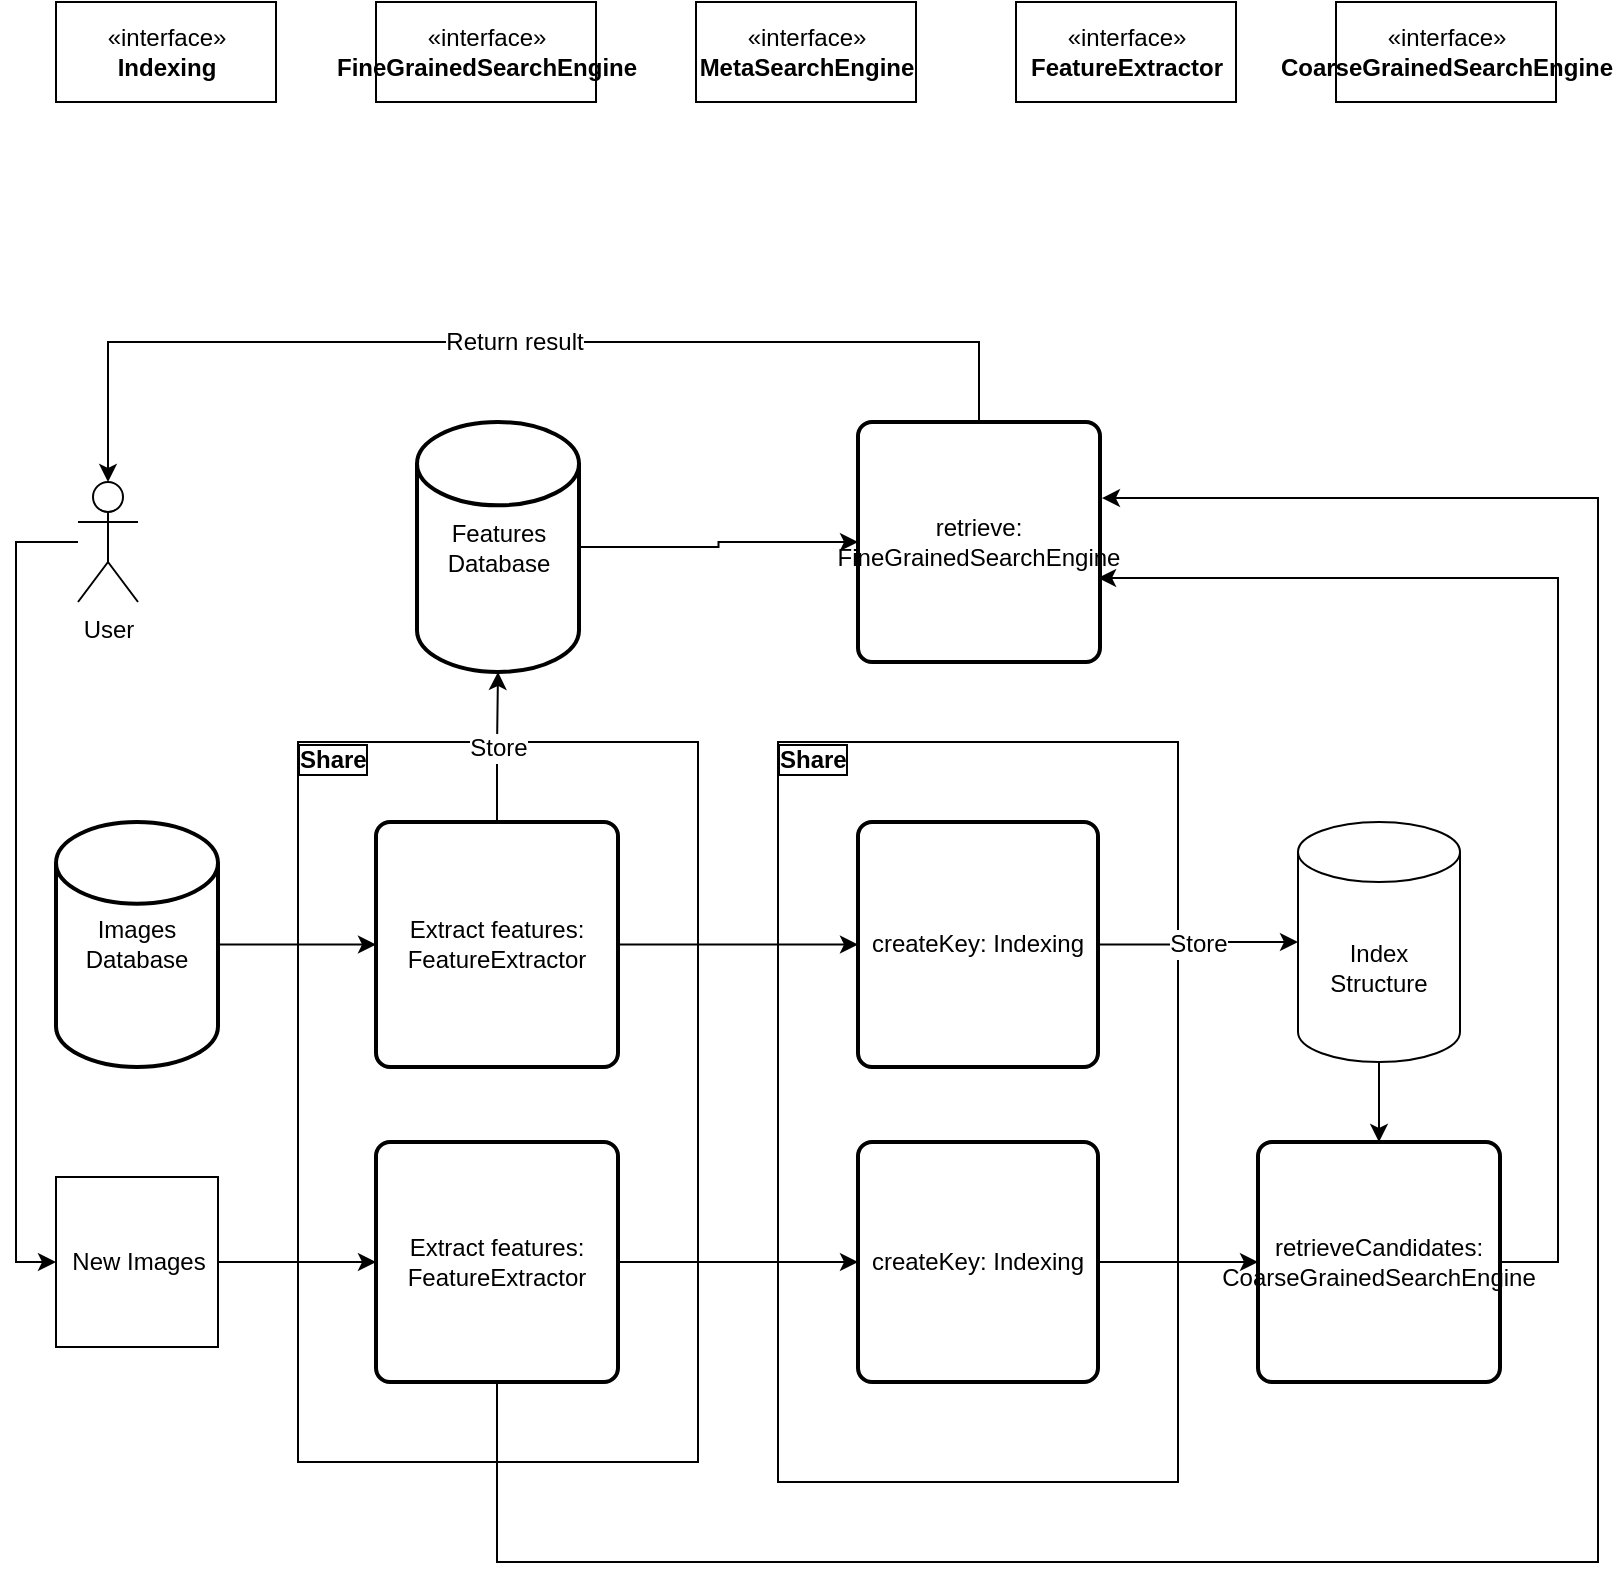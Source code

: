 <mxfile version="14.7.3" type="device"><diagram id="2EWzedzlhzQt4KwL4fwJ" name="Page-1"><mxGraphModel dx="1584" dy="876" grid="1" gridSize="10" guides="1" tooltips="1" connect="1" arrows="1" fold="1" page="1" pageScale="1" pageWidth="827" pageHeight="1169" math="0" shadow="0"><root><mxCell id="0"/><mxCell id="1" parent="0"/><mxCell id="pSRTbrmeeLgZa6rmMIeL-29" value="Share" style="rounded=0;whiteSpace=wrap;html=1;fontSize=12;align=left;fillColor=none;verticalAlign=top;fontStyle=1;labelPosition=center;verticalLabelPosition=middle;labelBackgroundColor=#ffffff;labelBorderColor=#000000;horizontal=1;spacing=0;spacingTop=-4;" vertex="1" parent="1"><mxGeometry x="400" y="400" width="200" height="370" as="geometry"/></mxCell><mxCell id="pSRTbrmeeLgZa6rmMIeL-25" value="Share" style="rounded=0;whiteSpace=wrap;html=1;fontSize=12;align=left;fillColor=none;verticalAlign=top;fontStyle=1;labelPosition=center;verticalLabelPosition=middle;labelBackgroundColor=#ffffff;labelBorderColor=#000000;horizontal=1;spacing=0;spacingTop=-4;" vertex="1" parent="1"><mxGeometry x="160" y="400" width="200" height="360" as="geometry"/></mxCell><mxCell id="pSRTbrmeeLgZa6rmMIeL-1" value="«interface»&lt;br style=&quot;font-size: 12px;&quot;&gt;&lt;b style=&quot;font-size: 12px;&quot;&gt;Indexing&lt;br style=&quot;font-size: 12px;&quot;&gt;&lt;/b&gt;" style="html=1;fontSize=12;align=center;" vertex="1" parent="1"><mxGeometry x="39" y="30" width="110" height="50" as="geometry"/></mxCell><mxCell id="pSRTbrmeeLgZa6rmMIeL-3" value="«interface»&lt;br style=&quot;font-size: 12px;&quot;&gt;&lt;b style=&quot;font-size: 12px;&quot;&gt;FeatureExtractor&lt;/b&gt;" style="html=1;fontSize=12;align=center;" vertex="1" parent="1"><mxGeometry x="519" y="30" width="110" height="50" as="geometry"/></mxCell><mxCell id="pSRTbrmeeLgZa6rmMIeL-4" value="«interface»&lt;br style=&quot;font-size: 12px;&quot;&gt;&lt;b style=&quot;font-size: 12px;&quot;&gt;MetaSearchEngine&lt;br style=&quot;font-size: 12px;&quot;&gt;&lt;/b&gt;" style="html=1;fontSize=12;align=center;" vertex="1" parent="1"><mxGeometry x="359" y="30" width="110" height="50" as="geometry"/></mxCell><mxCell id="pSRTbrmeeLgZa6rmMIeL-5" value="«interface»&lt;br style=&quot;font-size: 12px;&quot;&gt;&lt;b style=&quot;font-size: 12px;&quot;&gt;FineGrainedSearchEngine&lt;br style=&quot;font-size: 12px;&quot;&gt;&lt;/b&gt;" style="html=1;fontSize=12;align=center;" vertex="1" parent="1"><mxGeometry x="199" y="30" width="110" height="50" as="geometry"/></mxCell><mxCell id="pSRTbrmeeLgZa6rmMIeL-6" value="«interface»&lt;br style=&quot;font-size: 12px;&quot;&gt;&lt;b style=&quot;font-size: 12px;&quot;&gt;CoarseGrainedSearchEngine&lt;/b&gt;" style="html=1;fontSize=12;align=center;" vertex="1" parent="1"><mxGeometry x="679" y="30" width="110" height="50" as="geometry"/></mxCell><mxCell id="pSRTbrmeeLgZa6rmMIeL-41" style="edgeStyle=orthogonalEdgeStyle;rounded=0;orthogonalLoop=1;jettySize=auto;html=1;entryX=0;entryY=0.5;entryDx=0;entryDy=0;fontSize=12;" edge="1" parent="1" source="pSRTbrmeeLgZa6rmMIeL-10" target="pSRTbrmeeLgZa6rmMIeL-38"><mxGeometry relative="1" as="geometry"/></mxCell><mxCell id="pSRTbrmeeLgZa6rmMIeL-10" value="Features Database" style="strokeWidth=2;html=1;shape=mxgraph.flowchart.database;whiteSpace=wrap;fontSize=12;align=center;" vertex="1" parent="1"><mxGeometry x="219.5" y="240" width="81" height="125" as="geometry"/></mxCell><mxCell id="pSRTbrmeeLgZa6rmMIeL-32" value="Store" style="edgeStyle=orthogonalEdgeStyle;rounded=0;orthogonalLoop=1;jettySize=auto;html=1;fontSize=12;" edge="1" parent="1" source="pSRTbrmeeLgZa6rmMIeL-11" target="pSRTbrmeeLgZa6rmMIeL-10"><mxGeometry relative="1" as="geometry"/></mxCell><mxCell id="pSRTbrmeeLgZa6rmMIeL-11" value="Extract features: FeatureExtractor" style="rounded=1;whiteSpace=wrap;html=1;absoluteArcSize=1;arcSize=14;strokeWidth=2;fontSize=12;align=center;" vertex="1" parent="1"><mxGeometry x="199" y="440" width="121" height="122.5" as="geometry"/></mxCell><mxCell id="pSRTbrmeeLgZa6rmMIeL-13" value="" style="endArrow=classic;html=1;fontSize=12;exitX=1;exitY=0.5;exitDx=0;exitDy=0;entryX=0;entryY=0.5;entryDx=0;entryDy=0;" edge="1" parent="1" source="pSRTbrmeeLgZa6rmMIeL-11" target="pSRTbrmeeLgZa6rmMIeL-16"><mxGeometry width="50" height="50" relative="1" as="geometry"><mxPoint x="469" y="330" as="sourcePoint"/><mxPoint x="519" y="280" as="targetPoint"/></mxGeometry></mxCell><mxCell id="pSRTbrmeeLgZa6rmMIeL-14" value="" style="endArrow=classic;html=1;fontSize=12;entryX=0;entryY=0.5;entryDx=0;entryDy=0;exitX=1;exitY=0.5;exitDx=0;exitDy=0;exitPerimeter=0;" edge="1" parent="1" source="pSRTbrmeeLgZa6rmMIeL-21" target="pSRTbrmeeLgZa6rmMIeL-11"><mxGeometry width="50" height="50" relative="1" as="geometry"><mxPoint x="139" y="505" as="sourcePoint"/><mxPoint x="529" y="290" as="targetPoint"/></mxGeometry></mxCell><mxCell id="pSRTbrmeeLgZa6rmMIeL-34" value="Store" style="edgeStyle=orthogonalEdgeStyle;rounded=0;orthogonalLoop=1;jettySize=auto;html=1;exitX=1;exitY=0.5;exitDx=0;exitDy=0;entryX=0;entryY=0.5;entryDx=0;entryDy=0;entryPerimeter=0;fontSize=12;" edge="1" parent="1" source="pSRTbrmeeLgZa6rmMIeL-16" target="pSRTbrmeeLgZa6rmMIeL-33"><mxGeometry relative="1" as="geometry"/></mxCell><mxCell id="pSRTbrmeeLgZa6rmMIeL-16" value="createKey: Indexing" style="rounded=1;whiteSpace=wrap;html=1;absoluteArcSize=1;arcSize=14;strokeWidth=2;fontSize=12;align=center;" vertex="1" parent="1"><mxGeometry x="440" y="440" width="120" height="122.5" as="geometry"/></mxCell><mxCell id="pSRTbrmeeLgZa6rmMIeL-21" value="Images Database" style="strokeWidth=2;html=1;shape=mxgraph.flowchart.database;whiteSpace=wrap;fontSize=12;align=center;" vertex="1" parent="1"><mxGeometry x="39" y="440" width="81" height="122.5" as="geometry"/></mxCell><mxCell id="pSRTbrmeeLgZa6rmMIeL-27" style="edgeStyle=orthogonalEdgeStyle;rounded=0;orthogonalLoop=1;jettySize=auto;html=1;entryX=0;entryY=0.5;entryDx=0;entryDy=0;fontSize=12;" edge="1" parent="1" source="pSRTbrmeeLgZa6rmMIeL-23" target="pSRTbrmeeLgZa6rmMIeL-24"><mxGeometry relative="1" as="geometry"/></mxCell><mxCell id="pSRTbrmeeLgZa6rmMIeL-23" value="New Images" style="html=1;fontSize=12;align=center;" vertex="1" parent="1"><mxGeometry x="39" y="617.5" width="81" height="85" as="geometry"/></mxCell><mxCell id="pSRTbrmeeLgZa6rmMIeL-30" style="edgeStyle=orthogonalEdgeStyle;rounded=0;orthogonalLoop=1;jettySize=auto;html=1;fontSize=12;" edge="1" parent="1" source="pSRTbrmeeLgZa6rmMIeL-24" target="pSRTbrmeeLgZa6rmMIeL-28"><mxGeometry relative="1" as="geometry"/></mxCell><mxCell id="pSRTbrmeeLgZa6rmMIeL-40" style="edgeStyle=orthogonalEdgeStyle;rounded=0;orthogonalLoop=1;jettySize=auto;html=1;exitX=0.5;exitY=1;exitDx=0;exitDy=0;entryX=1.008;entryY=0.317;entryDx=0;entryDy=0;entryPerimeter=0;fontSize=12;" edge="1" parent="1" source="pSRTbrmeeLgZa6rmMIeL-24" target="pSRTbrmeeLgZa6rmMIeL-38"><mxGeometry relative="1" as="geometry"><Array as="points"><mxPoint x="260" y="810"/><mxPoint x="810" y="810"/><mxPoint x="810" y="278"/></Array></mxGeometry></mxCell><mxCell id="pSRTbrmeeLgZa6rmMIeL-24" value="Extract features: FeatureExtractor" style="rounded=1;whiteSpace=wrap;html=1;absoluteArcSize=1;arcSize=14;strokeWidth=2;fontSize=12;align=center;" vertex="1" parent="1"><mxGeometry x="199" y="600" width="121" height="120" as="geometry"/></mxCell><mxCell id="pSRTbrmeeLgZa6rmMIeL-36" style="edgeStyle=orthogonalEdgeStyle;rounded=0;orthogonalLoop=1;jettySize=auto;html=1;entryX=0;entryY=0.5;entryDx=0;entryDy=0;fontSize=12;" edge="1" parent="1" source="pSRTbrmeeLgZa6rmMIeL-28" target="pSRTbrmeeLgZa6rmMIeL-35"><mxGeometry relative="1" as="geometry"/></mxCell><mxCell id="pSRTbrmeeLgZa6rmMIeL-28" value="createKey: Indexing" style="rounded=1;whiteSpace=wrap;html=1;absoluteArcSize=1;arcSize=14;strokeWidth=2;fontSize=12;align=center;" vertex="1" parent="1"><mxGeometry x="440" y="600" width="120" height="120" as="geometry"/></mxCell><mxCell id="pSRTbrmeeLgZa6rmMIeL-37" value="&lt;br&gt;" style="edgeStyle=orthogonalEdgeStyle;rounded=0;orthogonalLoop=1;jettySize=auto;html=1;exitX=0.5;exitY=1;exitDx=0;exitDy=0;exitPerimeter=0;entryX=0.5;entryY=0;entryDx=0;entryDy=0;fontSize=12;" edge="1" parent="1" source="pSRTbrmeeLgZa6rmMIeL-33" target="pSRTbrmeeLgZa6rmMIeL-35"><mxGeometry relative="1" as="geometry"/></mxCell><mxCell id="pSRTbrmeeLgZa6rmMIeL-33" value="Index Structure" style="shape=cylinder3;whiteSpace=wrap;html=1;boundedLbl=1;backgroundOutline=1;size=15;labelBackgroundColor=#ffffff;fontSize=12;fillColor=none;align=center;verticalAlign=middle;" vertex="1" parent="1"><mxGeometry x="660" y="440" width="81" height="120" as="geometry"/></mxCell><mxCell id="pSRTbrmeeLgZa6rmMIeL-39" style="edgeStyle=orthogonalEdgeStyle;rounded=0;orthogonalLoop=1;jettySize=auto;html=1;entryX=0.992;entryY=0.65;entryDx=0;entryDy=0;entryPerimeter=0;fontSize=12;" edge="1" parent="1" source="pSRTbrmeeLgZa6rmMIeL-35" target="pSRTbrmeeLgZa6rmMIeL-38"><mxGeometry relative="1" as="geometry"><Array as="points"><mxPoint x="790" y="660"/><mxPoint x="790" y="318"/></Array></mxGeometry></mxCell><mxCell id="pSRTbrmeeLgZa6rmMIeL-35" value="retrieveCandidates: CoarseGrainedSearchEngine" style="rounded=1;whiteSpace=wrap;html=1;absoluteArcSize=1;arcSize=14;strokeWidth=2;fontSize=12;align=center;" vertex="1" parent="1"><mxGeometry x="640" y="600" width="121" height="120" as="geometry"/></mxCell><mxCell id="pSRTbrmeeLgZa6rmMIeL-44" value="Return result" style="edgeStyle=orthogonalEdgeStyle;rounded=0;orthogonalLoop=1;jettySize=auto;html=1;exitX=0.5;exitY=0;exitDx=0;exitDy=0;entryX=0.5;entryY=0;entryDx=0;entryDy=0;entryPerimeter=0;fontSize=12;" edge="1" parent="1" source="pSRTbrmeeLgZa6rmMIeL-38" target="pSRTbrmeeLgZa6rmMIeL-43"><mxGeometry relative="1" as="geometry"><Array as="points"><mxPoint x="500" y="200"/><mxPoint x="65" y="200"/></Array></mxGeometry></mxCell><mxCell id="pSRTbrmeeLgZa6rmMIeL-38" value="retrieve: FineGrainedSearchEngine" style="rounded=1;whiteSpace=wrap;html=1;absoluteArcSize=1;arcSize=14;strokeWidth=2;fontSize=12;align=center;" vertex="1" parent="1"><mxGeometry x="440" y="240" width="121" height="120" as="geometry"/></mxCell><mxCell id="pSRTbrmeeLgZa6rmMIeL-47" style="edgeStyle=orthogonalEdgeStyle;rounded=0;orthogonalLoop=1;jettySize=auto;html=1;entryX=0;entryY=0.5;entryDx=0;entryDy=0;fontSize=12;" edge="1" parent="1" source="pSRTbrmeeLgZa6rmMIeL-43" target="pSRTbrmeeLgZa6rmMIeL-23"><mxGeometry relative="1" as="geometry"><Array as="points"><mxPoint x="19" y="300"/><mxPoint x="19" y="660"/></Array></mxGeometry></mxCell><mxCell id="pSRTbrmeeLgZa6rmMIeL-43" value="User" style="shape=umlActor;verticalLabelPosition=bottom;verticalAlign=top;html=1;outlineConnect=0;labelBackgroundColor=#ffffff;fontSize=12;fillColor=none;" vertex="1" parent="1"><mxGeometry x="50" y="270" width="30" height="60" as="geometry"/></mxCell></root></mxGraphModel></diagram></mxfile>